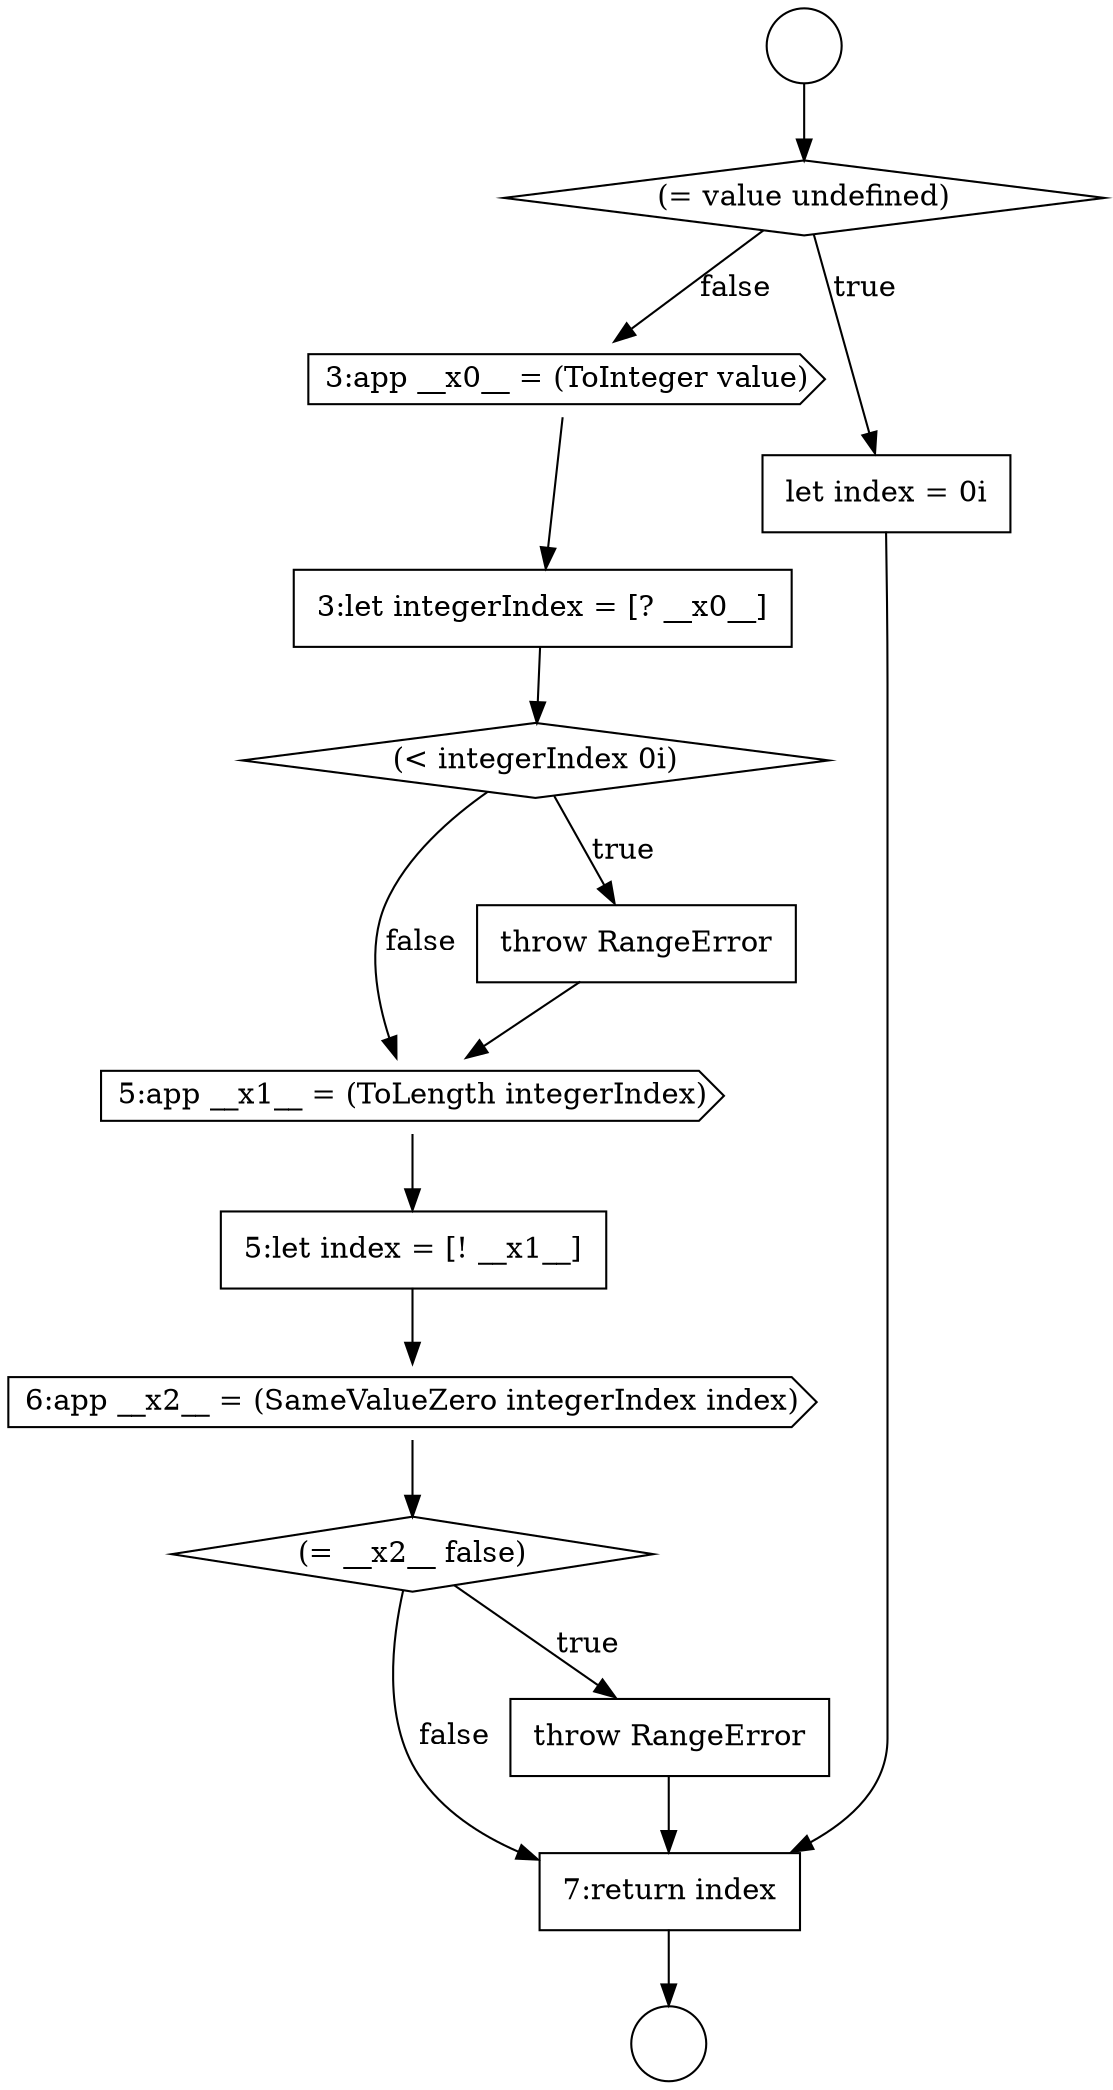 digraph {
  node417 [shape=diamond, label=<<font color="black">(= value undefined)</font>> color="black" fillcolor="white" style=filled]
  node428 [shape=none, margin=0, label=<<font color="black">
    <table border="0" cellborder="1" cellspacing="0" cellpadding="10">
      <tr><td align="left">7:return index</td></tr>
    </table>
  </font>> color="black" fillcolor="white" style=filled]
  node424 [shape=none, margin=0, label=<<font color="black">
    <table border="0" cellborder="1" cellspacing="0" cellpadding="10">
      <tr><td align="left">5:let index = [! __x1__]</td></tr>
    </table>
  </font>> color="black" fillcolor="white" style=filled]
  node420 [shape=none, margin=0, label=<<font color="black">
    <table border="0" cellborder="1" cellspacing="0" cellpadding="10">
      <tr><td align="left">3:let integerIndex = [? __x0__]</td></tr>
    </table>
  </font>> color="black" fillcolor="white" style=filled]
  node425 [shape=cds, label=<<font color="black">6:app __x2__ = (SameValueZero integerIndex index)</font>> color="black" fillcolor="white" style=filled]
  node423 [shape=cds, label=<<font color="black">5:app __x1__ = (ToLength integerIndex)</font>> color="black" fillcolor="white" style=filled]
  node419 [shape=cds, label=<<font color="black">3:app __x0__ = (ToInteger value)</font>> color="black" fillcolor="white" style=filled]
  node426 [shape=diamond, label=<<font color="black">(= __x2__ false)</font>> color="black" fillcolor="white" style=filled]
  node418 [shape=none, margin=0, label=<<font color="black">
    <table border="0" cellborder="1" cellspacing="0" cellpadding="10">
      <tr><td align="left">let index = 0i</td></tr>
    </table>
  </font>> color="black" fillcolor="white" style=filled]
  node422 [shape=none, margin=0, label=<<font color="black">
    <table border="0" cellborder="1" cellspacing="0" cellpadding="10">
      <tr><td align="left">throw RangeError</td></tr>
    </table>
  </font>> color="black" fillcolor="white" style=filled]
  node415 [shape=circle label=" " color="black" fillcolor="white" style=filled]
  node427 [shape=none, margin=0, label=<<font color="black">
    <table border="0" cellborder="1" cellspacing="0" cellpadding="10">
      <tr><td align="left">throw RangeError</td></tr>
    </table>
  </font>> color="black" fillcolor="white" style=filled]
  node421 [shape=diamond, label=<<font color="black">(&lt; integerIndex 0i)</font>> color="black" fillcolor="white" style=filled]
  node416 [shape=circle label=" " color="black" fillcolor="white" style=filled]
  node419 -> node420 [ color="black"]
  node420 -> node421 [ color="black"]
  node428 -> node416 [ color="black"]
  node423 -> node424 [ color="black"]
  node425 -> node426 [ color="black"]
  node424 -> node425 [ color="black"]
  node427 -> node428 [ color="black"]
  node421 -> node422 [label=<<font color="black">true</font>> color="black"]
  node421 -> node423 [label=<<font color="black">false</font>> color="black"]
  node422 -> node423 [ color="black"]
  node426 -> node427 [label=<<font color="black">true</font>> color="black"]
  node426 -> node428 [label=<<font color="black">false</font>> color="black"]
  node418 -> node428 [ color="black"]
  node417 -> node418 [label=<<font color="black">true</font>> color="black"]
  node417 -> node419 [label=<<font color="black">false</font>> color="black"]
  node415 -> node417 [ color="black"]
}
